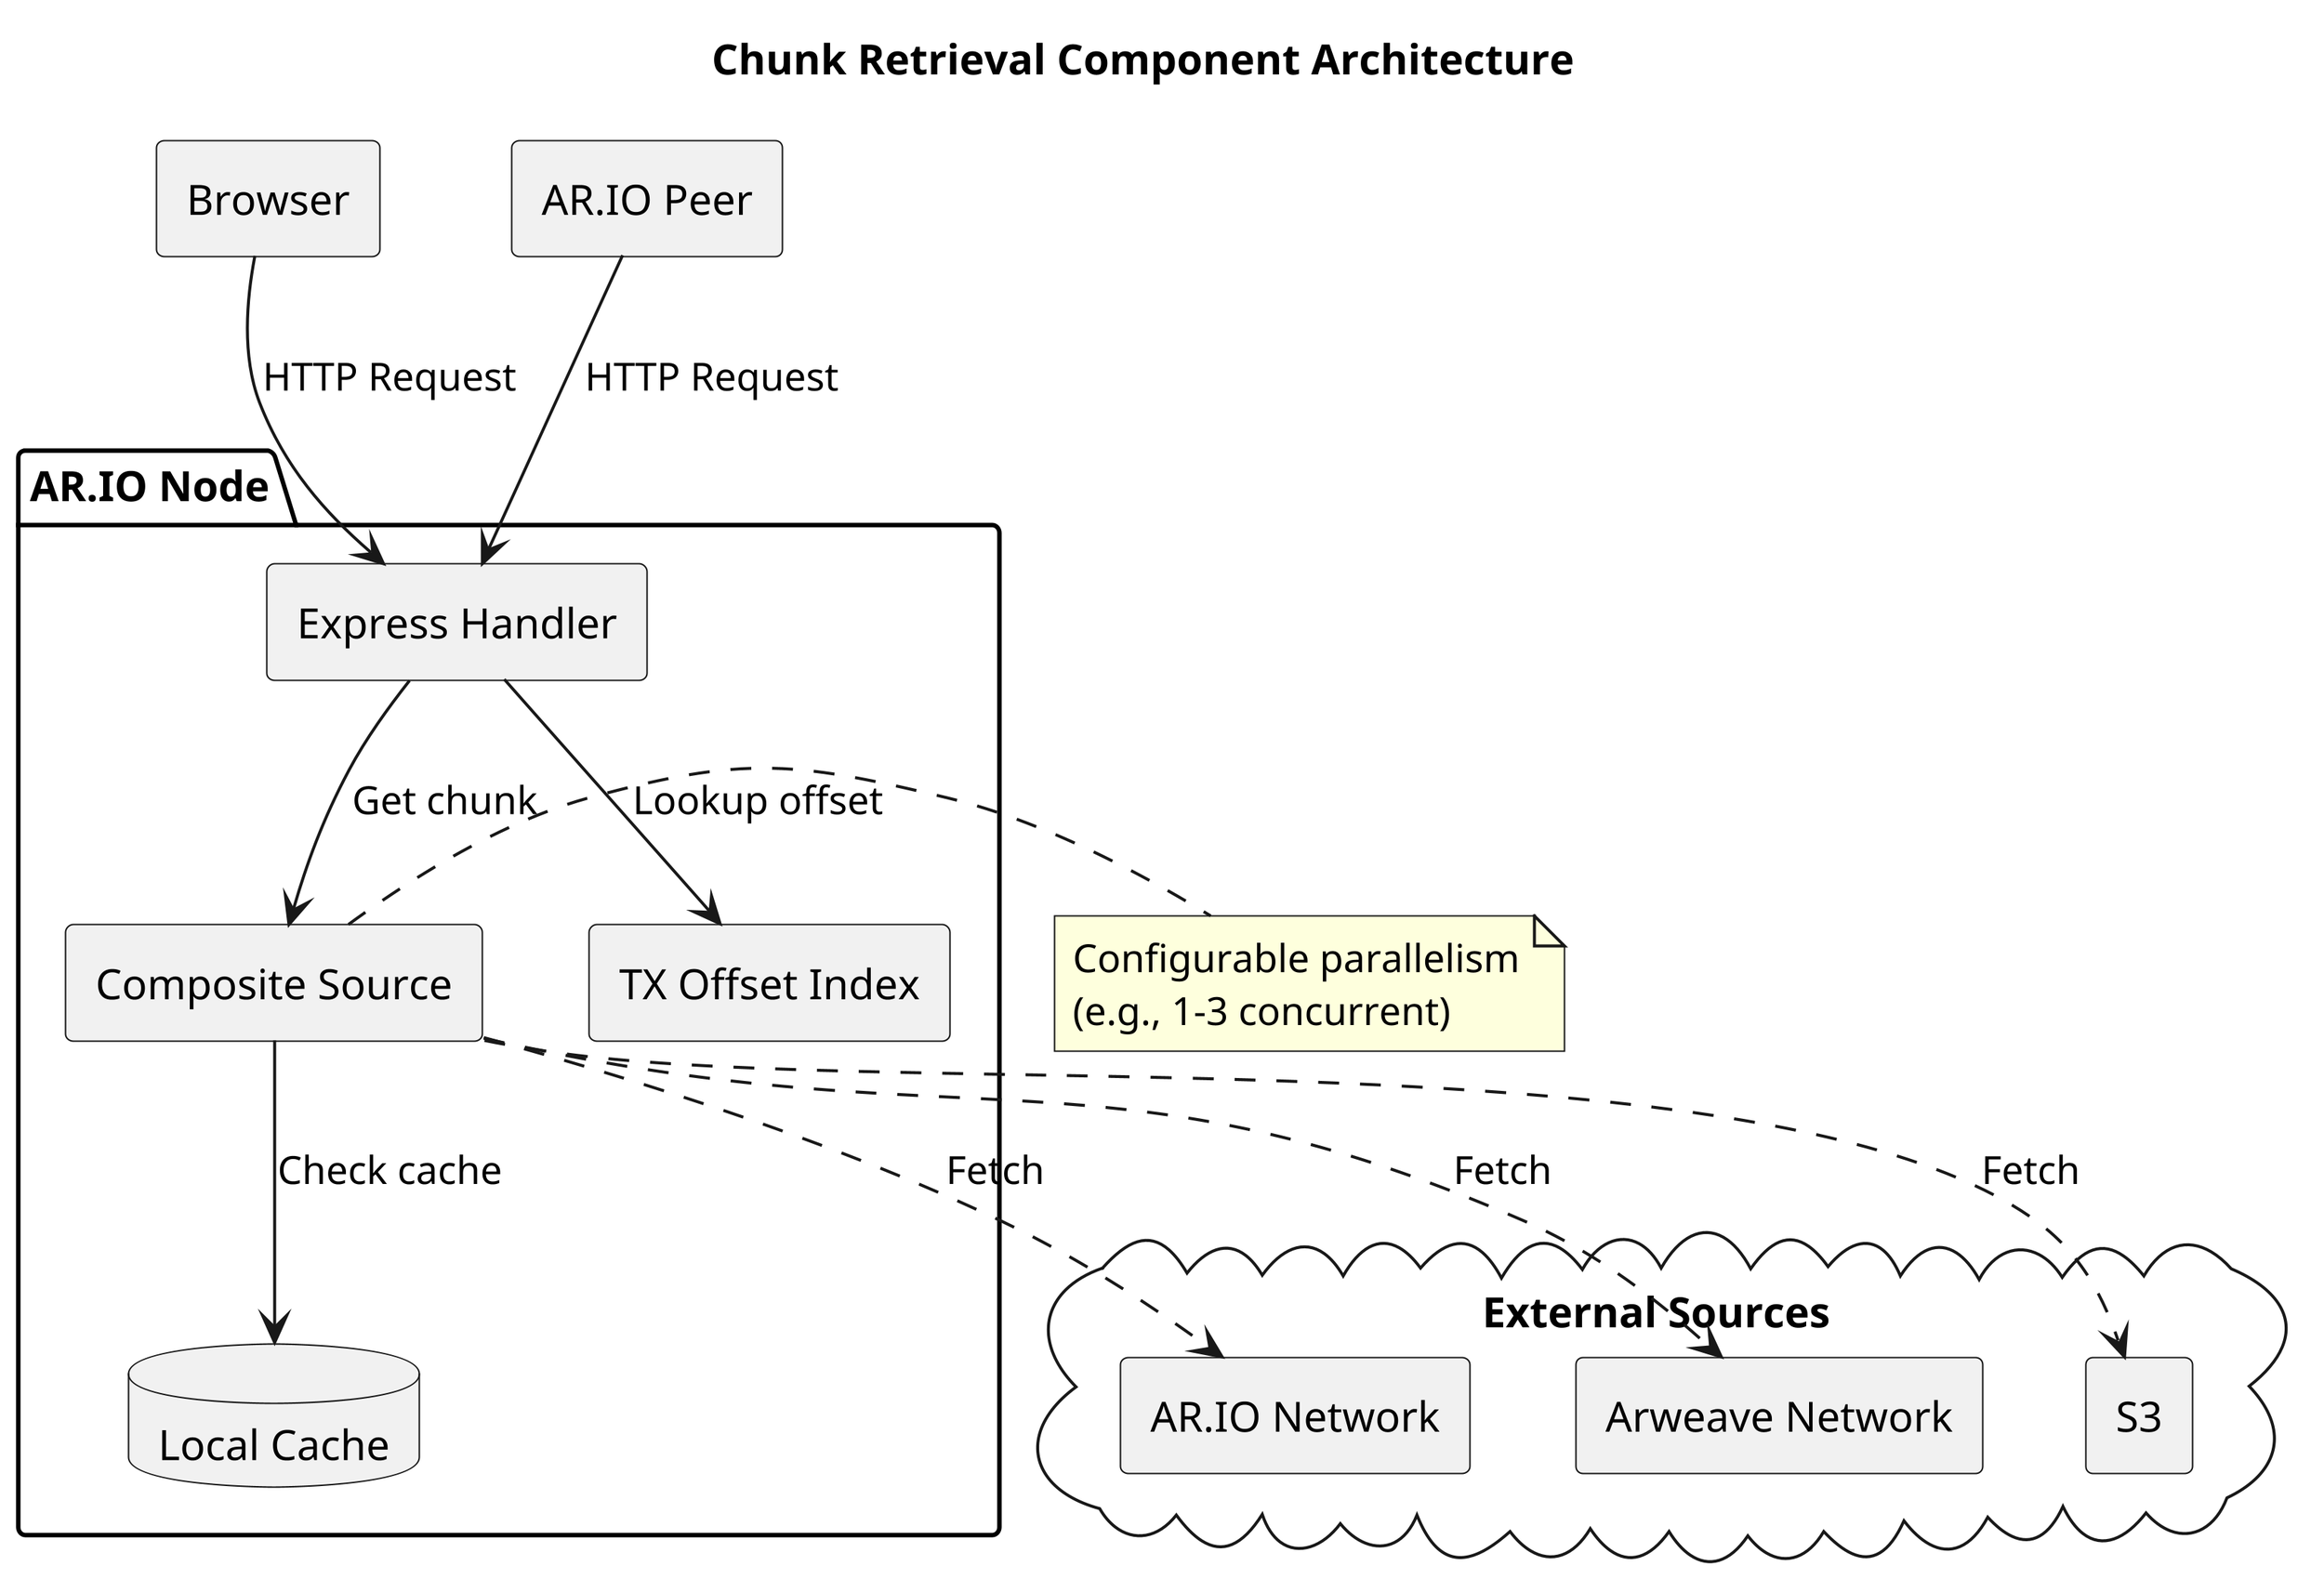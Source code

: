 @startuml
skinparam dpi 400
skinparam backgroundColor white
skinparam componentStyle rectangle

title Chunk Retrieval Component Architecture

component "Browser" as B
component "AR.IO Peer" as P

package "AR.IO Node" {
  component "Express Handler" as H
  component "TX Offset Index" as TOI
  component "Composite Source" as CS
  database "Local Cache" as LC
}

cloud "External Sources" {
  component "AR.IO Network" as ARIO
  component "Arweave Network" as AR
  component "S3" as S3
}

B --> H: HTTP Request
P --> H: HTTP Request
H --> TOI: Lookup offset
H --> CS: Get chunk
CS --> LC: Check cache
CS ..> ARIO: Fetch
CS ..> AR: Fetch
CS ..> S3: Fetch

note right of CS: Configurable parallelism\n(e.g., 1-3 concurrent)

@enduml